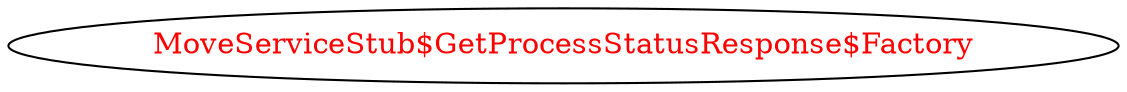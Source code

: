 digraph dependencyGraph {
 concentrate=true;
 ranksep="2.0";
 rankdir="LR"; 
 splines="ortho";
"MoveServiceStub$GetProcessStatusResponse$Factory" [fontcolor="red"];
}